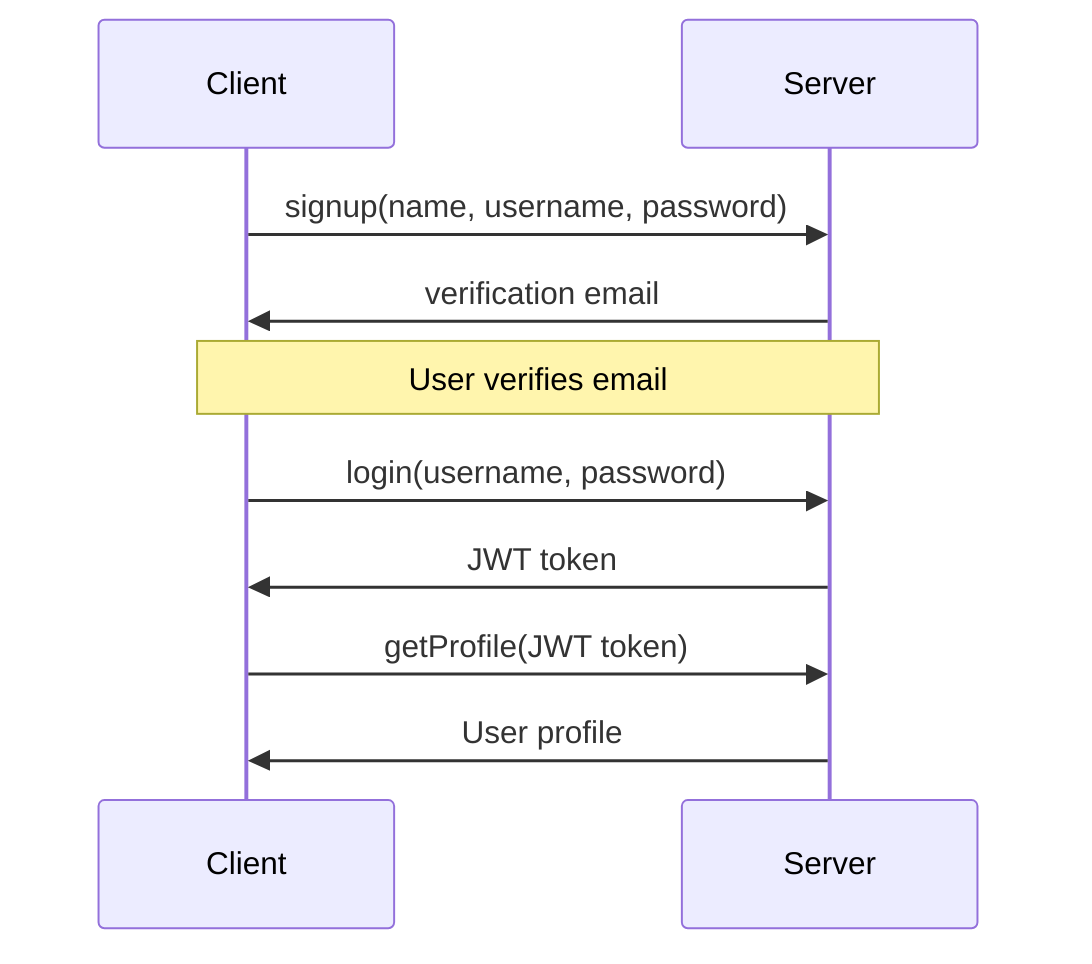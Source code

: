 sequenceDiagram
    Client ->> Server: signup(name, username, password)
    Server ->> Client: verification email
    Note over Client, Server: User verifies email
    Client ->> Server: login(username, password)
    Server ->> Client: JWT token
    Client ->> Server: getProfile(JWT token)
    Server ->> Client: User profile